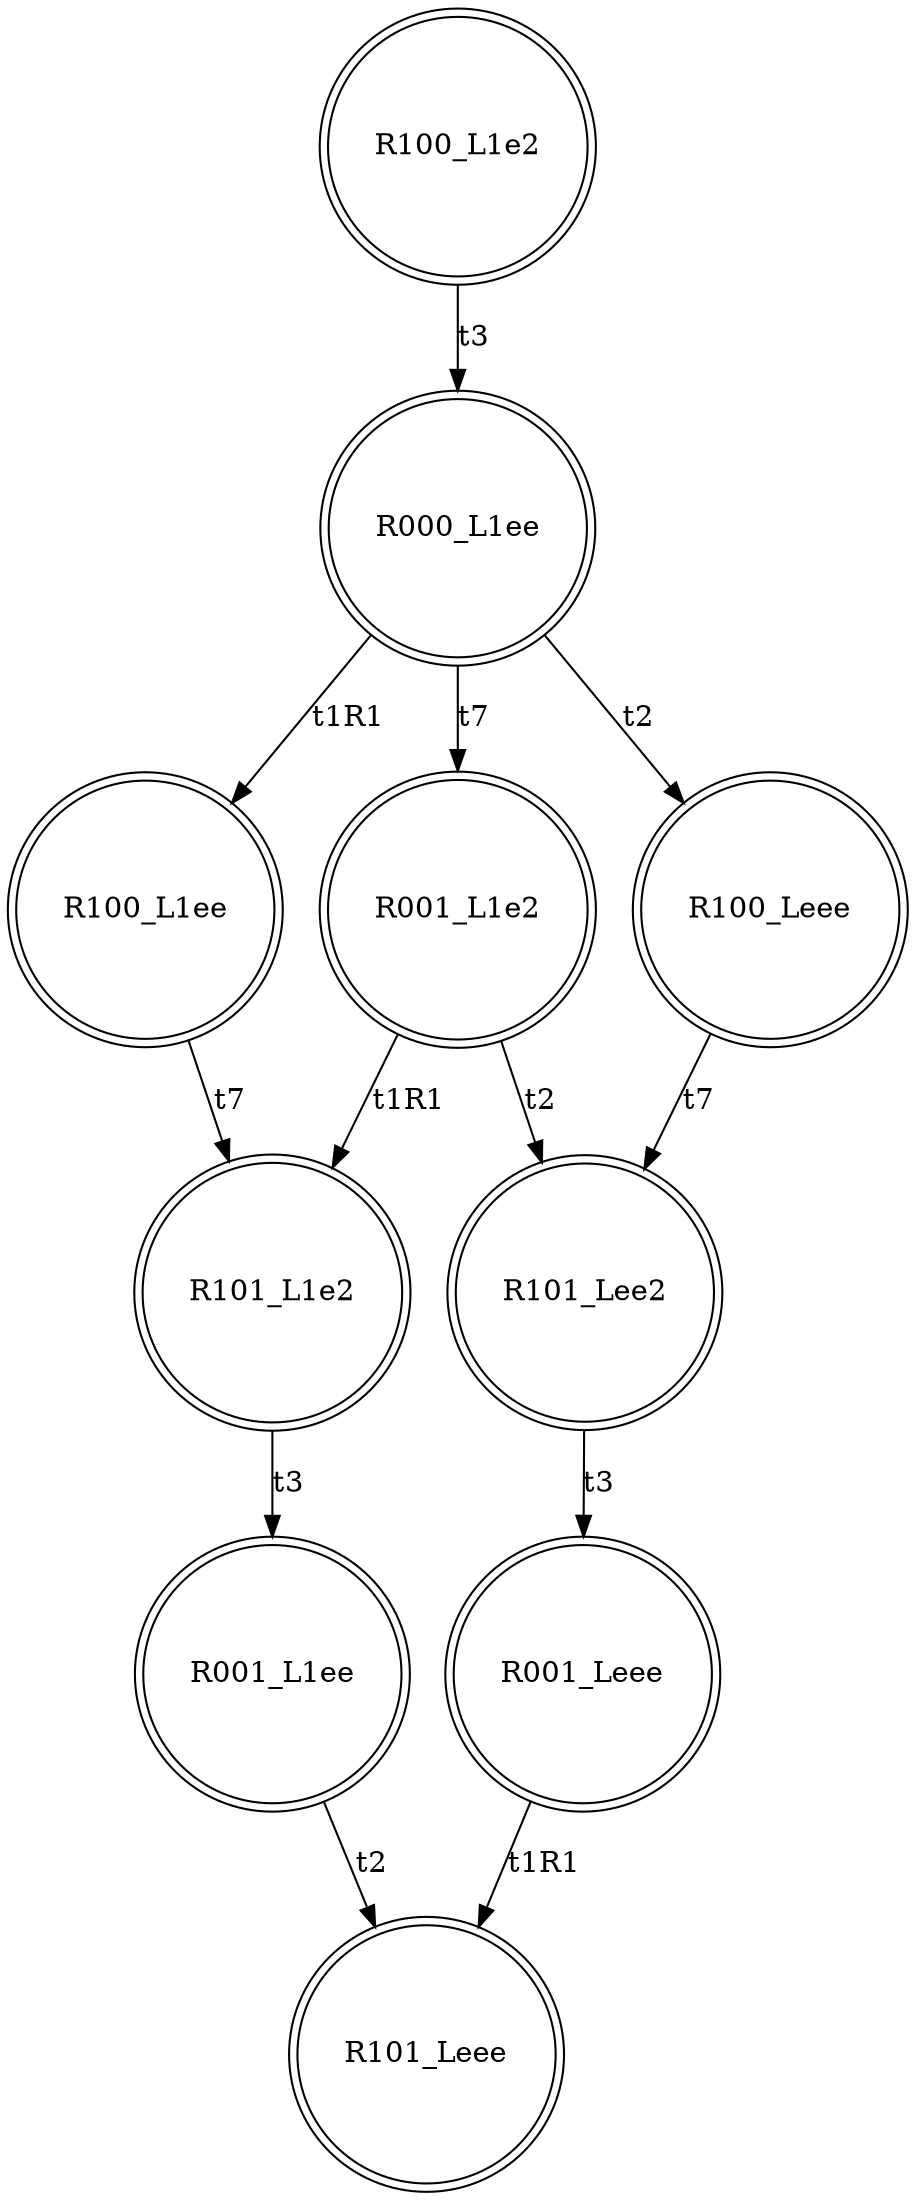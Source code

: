 digraph "SCdebug/15" {
node [shape=doublecircle]; R100_L1e2 ;
node [shape=doublecircle]; R100_L1ee ;
node [shape=doublecircle]; R101_L1e2 ;
node [shape=doublecircle]; R001_L1ee ;
node [shape=doublecircle]; R101_Leee ;
node [shape=doublecircle]; R101_Lee2 ;
node [shape=doublecircle]; R001_Leee ;
node [shape=doublecircle]; R000_L1ee ;
node [shape=doublecircle]; R001_L1e2 ;
node [shape=doublecircle]; R100_Leee ;
R100_L1e2 -> R000_L1ee [label=t3]
R100_L1ee -> R101_L1e2 [label=t7]
R101_L1e2 -> R001_L1ee [label=t3]
R001_L1ee -> R101_Leee [label=t2]
R101_Lee2 -> R001_Leee [label=t3]
R001_Leee -> R101_Leee [label=t1R1]
R000_L1ee -> R100_L1ee [label=t1R1]
R000_L1ee -> R100_Leee [label=t2]
R000_L1ee -> R001_L1e2 [label=t7]
R001_L1e2 -> R101_L1e2 [label=t1R1]
R001_L1e2 -> R101_Lee2 [label=t2]
R100_Leee -> R101_Lee2 [label=t7]
}